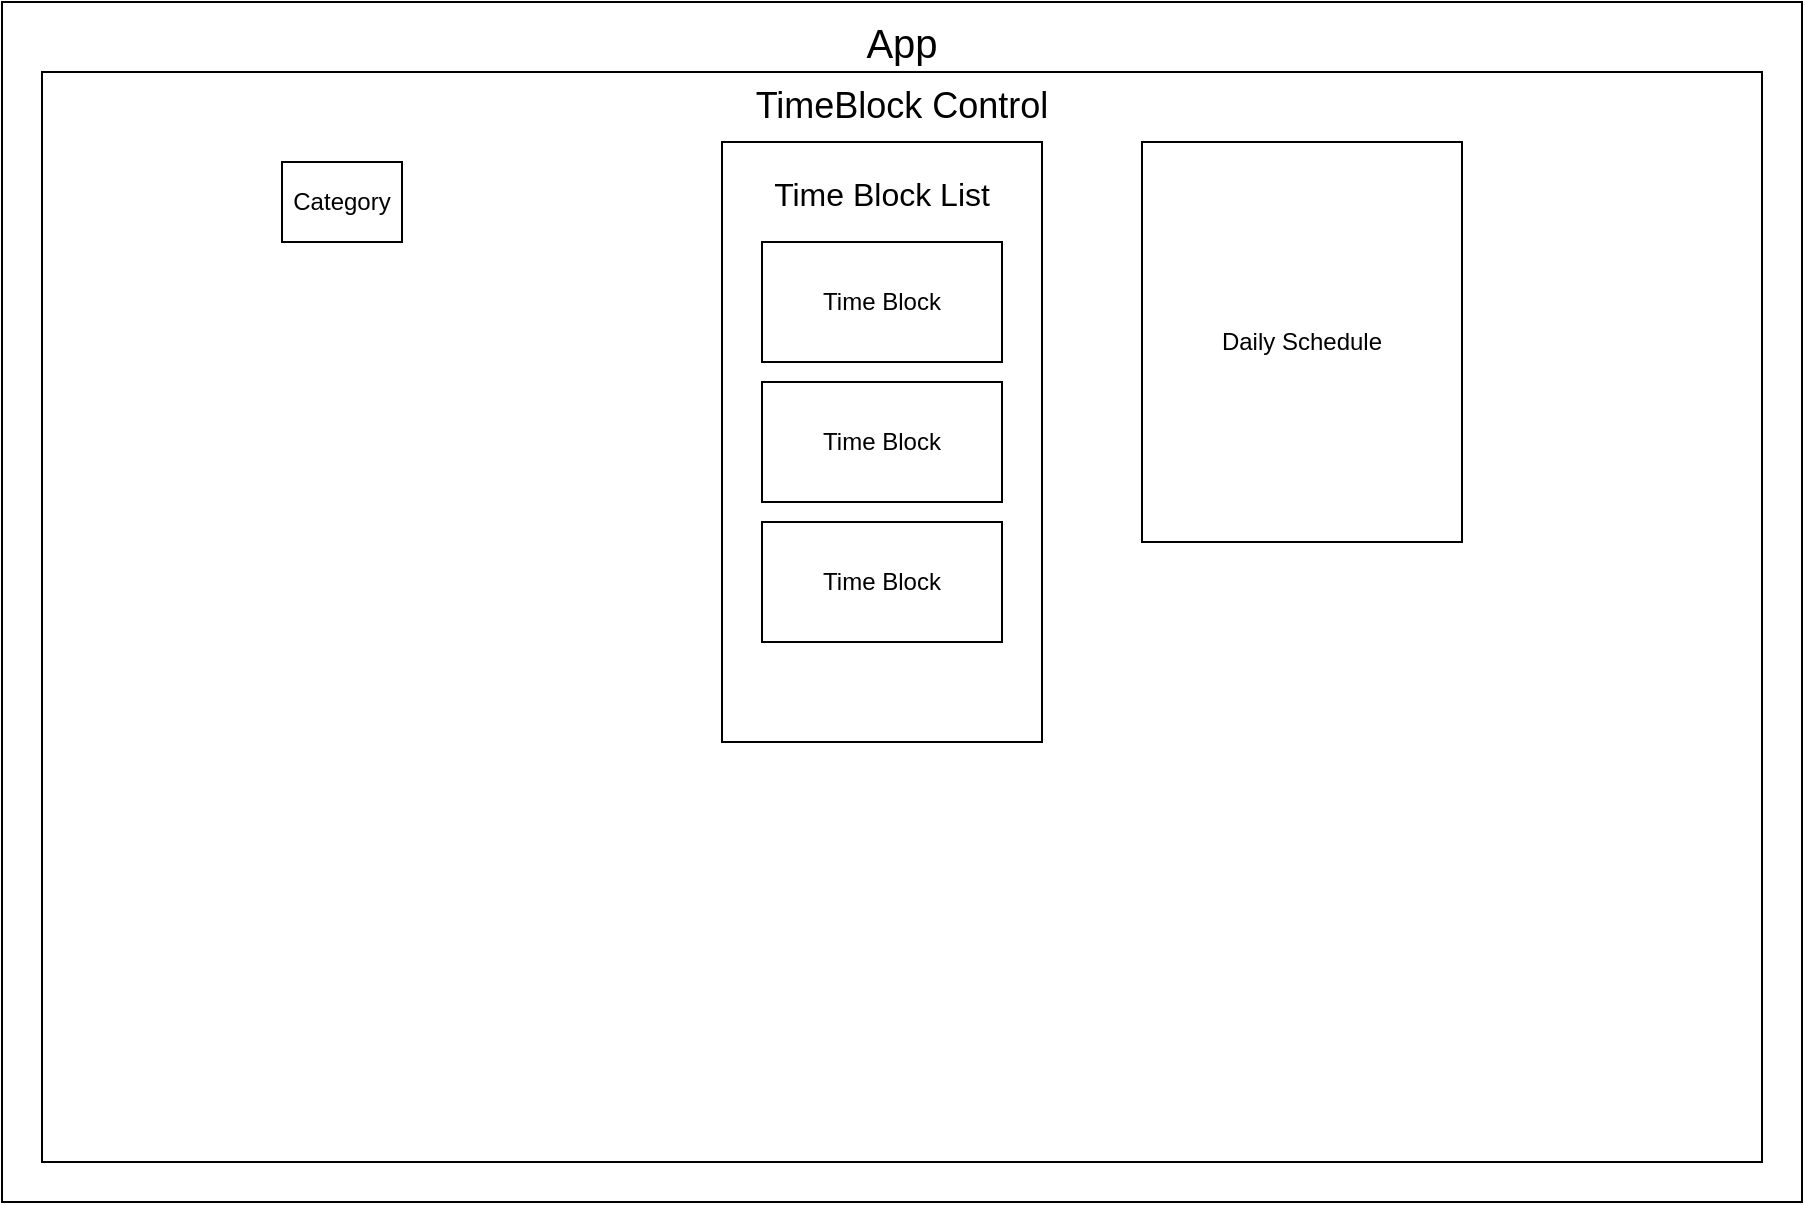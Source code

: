 <mxfile>
    <diagram name="Page-1" id="YI9PkLjTfyj3WVKVnAyu">
        <mxGraphModel dx="888" dy="737" grid="1" gridSize="10" guides="1" tooltips="1" connect="1" arrows="1" fold="1" page="1" pageScale="1" pageWidth="850" pageHeight="1100" math="0" shadow="0">
            <root>
                <mxCell id="0"/>
                <mxCell id="1" parent="0"/>
                <mxCell id="zqM3rMFpBtw1R0VoXdJV-1" value="" style="rounded=0;whiteSpace=wrap;html=1;fontSize=13;" parent="1" vertex="1">
                    <mxGeometry x="10" y="10" width="900" height="600" as="geometry"/>
                </mxCell>
                <mxCell id="zqM3rMFpBtw1R0VoXdJV-2" value="&lt;font style=&quot;font-size: 20px;&quot;&gt;App&lt;br style=&quot;font-size: 20px;&quot;&gt;&lt;/font&gt;" style="text;strokeColor=none;align=center;fillColor=none;html=1;verticalAlign=middle;whiteSpace=wrap;rounded=0;fontSize=20;" parent="1" vertex="1">
                    <mxGeometry x="426.25" y="10" width="67.5" height="40" as="geometry"/>
                </mxCell>
                <mxCell id="zqM3rMFpBtw1R0VoXdJV-3" value="TimeBlock Control" style="rounded=0;whiteSpace=wrap;html=1;verticalAlign=top;fontSize=18;" parent="1" vertex="1">
                    <mxGeometry x="30" y="45" width="860" height="545" as="geometry"/>
                </mxCell>
                <mxCell id="zqM3rMFpBtw1R0VoXdJV-11" value="Time Block List" style="rounded=0;whiteSpace=wrap;html=1;spacingTop=10;verticalAlign=top;spacing=2;spacingBottom=0;horizontal=1;fontSize=16;" parent="1" vertex="1">
                    <mxGeometry x="370" y="80" width="160" height="300" as="geometry"/>
                </mxCell>
                <mxCell id="zqM3rMFpBtw1R0VoXdJV-5" value="Time Block" style="rounded=0;whiteSpace=wrap;html=1;" parent="1" vertex="1">
                    <mxGeometry x="390" y="130" width="120" height="60" as="geometry"/>
                </mxCell>
                <mxCell id="zqM3rMFpBtw1R0VoXdJV-6" value="Category" style="rounded=0;whiteSpace=wrap;html=1;" parent="1" vertex="1">
                    <mxGeometry x="150" y="90" width="60" height="40" as="geometry"/>
                </mxCell>
                <mxCell id="zqM3rMFpBtw1R0VoXdJV-12" value="Daily Schedule" style="rounded=0;whiteSpace=wrap;html=1;" parent="1" vertex="1">
                    <mxGeometry x="580" y="80" width="160" height="200" as="geometry"/>
                </mxCell>
                <mxCell id="2" value="Time Block" style="rounded=0;whiteSpace=wrap;html=1;" parent="1" vertex="1">
                    <mxGeometry x="390" y="200" width="120" height="60" as="geometry"/>
                </mxCell>
                <mxCell id="3" value="Time Block" style="rounded=0;whiteSpace=wrap;html=1;" parent="1" vertex="1">
                    <mxGeometry x="390" y="270" width="120" height="60" as="geometry"/>
                </mxCell>
            </root>
        </mxGraphModel>
    </diagram>
</mxfile>